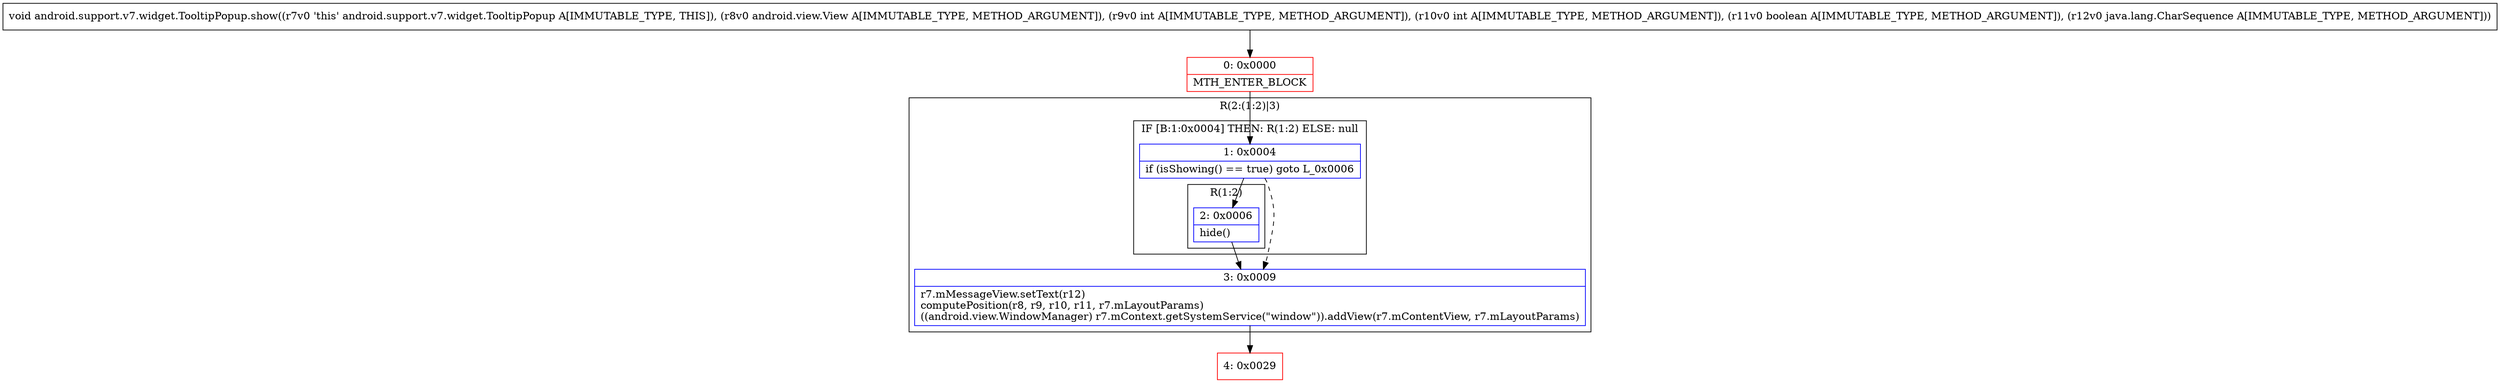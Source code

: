 digraph "CFG forandroid.support.v7.widget.TooltipPopup.show(Landroid\/view\/View;IIZLjava\/lang\/CharSequence;)V" {
subgraph cluster_Region_636923054 {
label = "R(2:(1:2)|3)";
node [shape=record,color=blue];
subgraph cluster_IfRegion_1024029641 {
label = "IF [B:1:0x0004] THEN: R(1:2) ELSE: null";
node [shape=record,color=blue];
Node_1 [shape=record,label="{1\:\ 0x0004|if (isShowing() == true) goto L_0x0006\l}"];
subgraph cluster_Region_27259200 {
label = "R(1:2)";
node [shape=record,color=blue];
Node_2 [shape=record,label="{2\:\ 0x0006|hide()\l}"];
}
}
Node_3 [shape=record,label="{3\:\ 0x0009|r7.mMessageView.setText(r12)\lcomputePosition(r8, r9, r10, r11, r7.mLayoutParams)\l((android.view.WindowManager) r7.mContext.getSystemService(\"window\")).addView(r7.mContentView, r7.mLayoutParams)\l}"];
}
Node_0 [shape=record,color=red,label="{0\:\ 0x0000|MTH_ENTER_BLOCK\l}"];
Node_4 [shape=record,color=red,label="{4\:\ 0x0029}"];
MethodNode[shape=record,label="{void android.support.v7.widget.TooltipPopup.show((r7v0 'this' android.support.v7.widget.TooltipPopup A[IMMUTABLE_TYPE, THIS]), (r8v0 android.view.View A[IMMUTABLE_TYPE, METHOD_ARGUMENT]), (r9v0 int A[IMMUTABLE_TYPE, METHOD_ARGUMENT]), (r10v0 int A[IMMUTABLE_TYPE, METHOD_ARGUMENT]), (r11v0 boolean A[IMMUTABLE_TYPE, METHOD_ARGUMENT]), (r12v0 java.lang.CharSequence A[IMMUTABLE_TYPE, METHOD_ARGUMENT])) }"];
MethodNode -> Node_0;
Node_1 -> Node_2;
Node_1 -> Node_3[style=dashed];
Node_2 -> Node_3;
Node_3 -> Node_4;
Node_0 -> Node_1;
}


